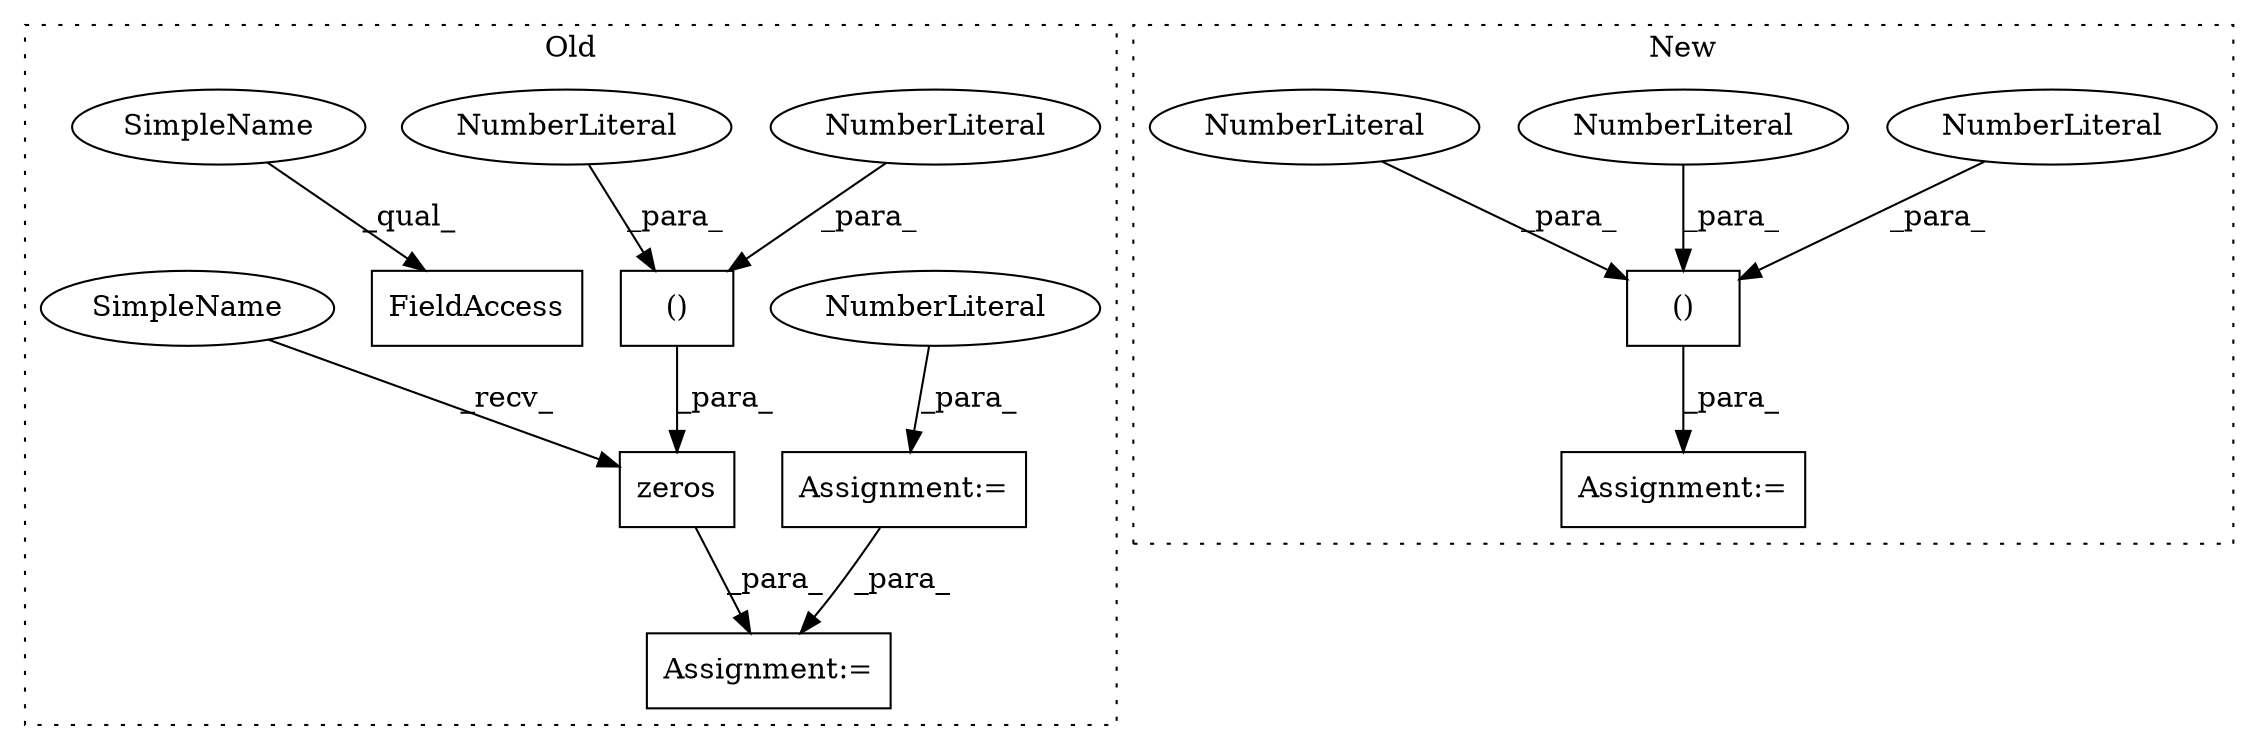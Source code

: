 digraph G {
subgraph cluster0 {
1 [label="zeros" a="32" s="6025,6034" l="6,1" shape="box"];
3 [label="Assignment:=" a="7" s="6174" l="1" shape="box"];
4 [label="()" a="106" s="5988" l="17" shape="box"];
6 [label="Assignment:=" a="7" s="6139" l="1" shape="box"];
9 [label="NumberLiteral" a="34" s="6003" l="2" shape="ellipse"];
11 [label="NumberLiteral" a="34" s="5988" l="2" shape="ellipse"];
12 [label="NumberLiteral" a="34" s="6140" l="2" shape="ellipse"];
13 [label="FieldAccess" a="22" s="6238" l="12" shape="box"];
14 [label="SimpleName" a="42" s="6238" l="5" shape="ellipse"];
15 [label="SimpleName" a="42" s="6019" l="5" shape="ellipse"];
label = "Old";
style="dotted";
}
subgraph cluster1 {
2 [label="()" a="106" s="7506" l="29" shape="box"];
5 [label="Assignment:=" a="7" s="7487" l="2" shape="box"];
7 [label="NumberLiteral" a="34" s="7520" l="1" shape="ellipse"];
8 [label="NumberLiteral" a="34" s="7506" l="1" shape="ellipse"];
10 [label="NumberLiteral" a="34" s="7534" l="1" shape="ellipse"];
label = "New";
style="dotted";
}
1 -> 3 [label="_para_"];
2 -> 5 [label="_para_"];
4 -> 1 [label="_para_"];
6 -> 3 [label="_para_"];
7 -> 2 [label="_para_"];
8 -> 2 [label="_para_"];
9 -> 4 [label="_para_"];
10 -> 2 [label="_para_"];
11 -> 4 [label="_para_"];
12 -> 6 [label="_para_"];
14 -> 13 [label="_qual_"];
15 -> 1 [label="_recv_"];
}